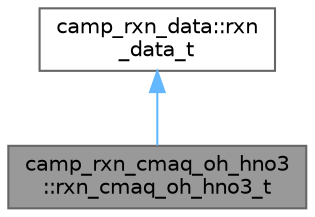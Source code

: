 digraph "camp_rxn_cmaq_oh_hno3::rxn_cmaq_oh_hno3_t"
{
 // LATEX_PDF_SIZE
  bgcolor="transparent";
  edge [fontname=Helvetica,fontsize=10,labelfontname=Helvetica,labelfontsize=10];
  node [fontname=Helvetica,fontsize=10,shape=box,height=0.2,width=0.4];
  Node1 [label="camp_rxn_cmaq_oh_hno3\l::rxn_cmaq_oh_hno3_t",height=0.2,width=0.4,color="gray40", fillcolor="grey60", style="filled", fontcolor="black",tooltip="Generic test reaction data type."];
  Node2 -> Node1 [dir="back",color="steelblue1",style="solid"];
  Node2 [label="camp_rxn_data::rxn\l_data_t",height=0.2,width=0.4,color="gray40", fillcolor="white", style="filled",URL="$structcamp__rxn__data_1_1rxn__data__t.html",tooltip="Abstract reaction data type."];
}
